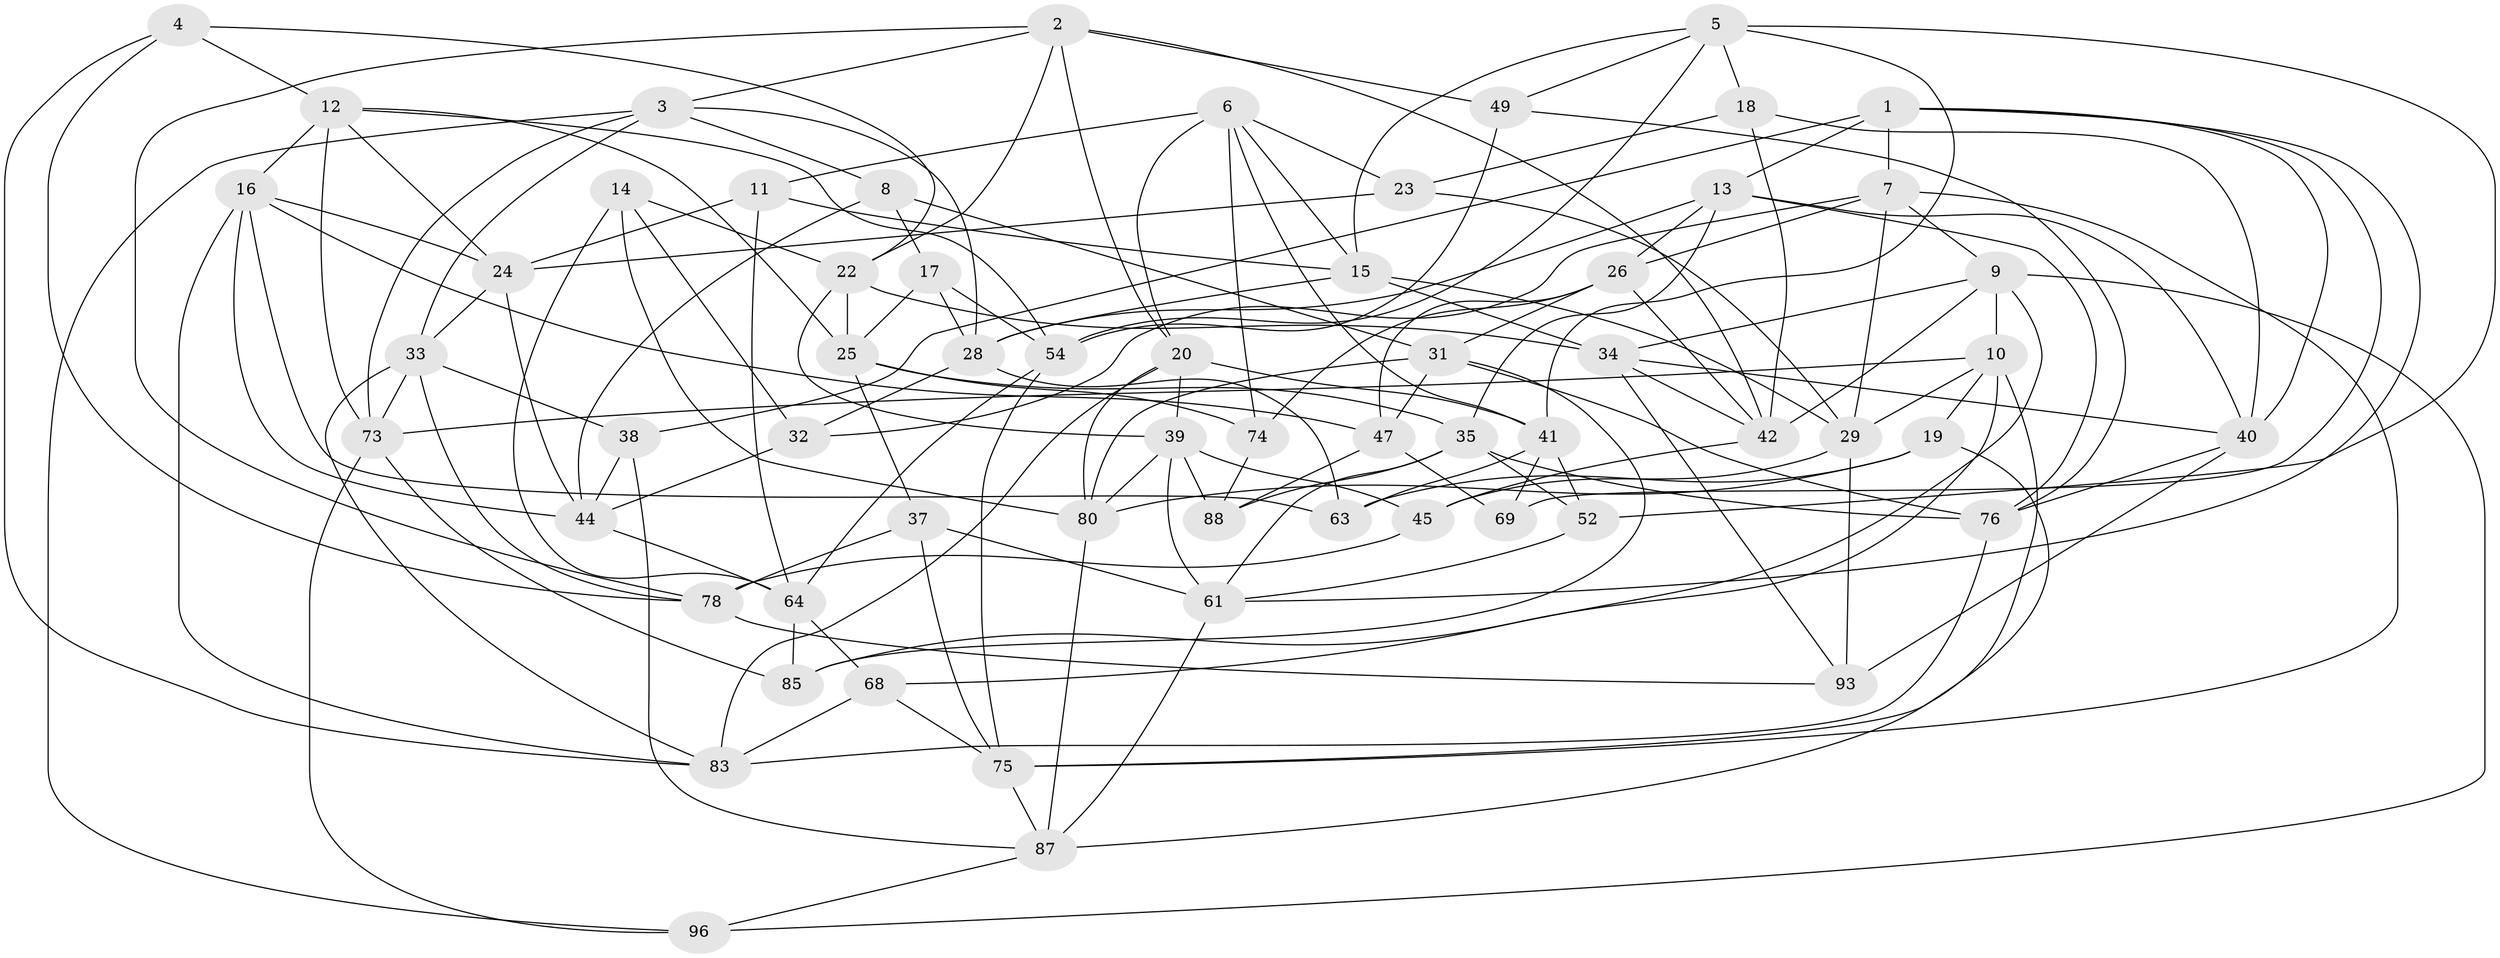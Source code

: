 // original degree distribution, {4: 1.0}
// Generated by graph-tools (version 1.1) at 2025/39/02/21/25 10:39:01]
// undirected, 61 vertices, 160 edges
graph export_dot {
graph [start="1"]
  node [color=gray90,style=filled];
  1 [super="+30"];
  2 [super="+36"];
  3 [super="+79"];
  4;
  5 [super="+95"];
  6 [super="+27"];
  7 [super="+56"];
  8;
  9 [super="+53"];
  10 [super="+48"];
  11;
  12 [super="+84"];
  13 [super="+77"];
  14;
  15 [super="+21"];
  16 [super="+50"];
  17;
  18;
  19;
  20 [super="+60"];
  22 [super="+89"];
  23;
  24 [super="+43"];
  25 [super="+67"];
  26 [super="+62"];
  28 [super="+70"];
  29 [super="+98"];
  31 [super="+51"];
  32;
  33 [super="+66"];
  34 [super="+65"];
  35 [super="+58"];
  37;
  38;
  39 [super="+46"];
  40 [super="+59"];
  41 [super="+72"];
  42 [super="+57"];
  44 [super="+71"];
  45;
  47 [super="+55"];
  49;
  52;
  54 [super="+82"];
  61 [super="+97"];
  63;
  64 [super="+94"];
  68;
  69;
  73 [super="+86"];
  74;
  75 [super="+81"];
  76 [super="+90"];
  78 [super="+91"];
  80 [super="+100"];
  83 [super="+99"];
  85;
  87 [super="+92"];
  88;
  93;
  96;
  1 -- 38;
  1 -- 40;
  1 -- 61;
  1 -- 69;
  1 -- 13;
  1 -- 7;
  2 -- 78;
  2 -- 49;
  2 -- 3;
  2 -- 22;
  2 -- 42;
  2 -- 20;
  3 -- 8;
  3 -- 28;
  3 -- 96;
  3 -- 73;
  3 -- 33;
  4 -- 83;
  4 -- 78;
  4 -- 12;
  4 -- 22;
  5 -- 41;
  5 -- 52;
  5 -- 54;
  5 -- 49;
  5 -- 18;
  5 -- 15;
  6 -- 23;
  6 -- 74;
  6 -- 11;
  6 -- 15;
  6 -- 41;
  6 -- 20;
  7 -- 29;
  7 -- 75;
  7 -- 9;
  7 -- 32;
  7 -- 26;
  8 -- 44;
  8 -- 31;
  8 -- 17;
  9 -- 85;
  9 -- 96;
  9 -- 42;
  9 -- 10;
  9 -- 34;
  10 -- 68;
  10 -- 19;
  10 -- 75;
  10 -- 29;
  10 -- 73;
  11 -- 15;
  11 -- 64;
  11 -- 24;
  12 -- 73;
  12 -- 25;
  12 -- 54;
  12 -- 24;
  12 -- 16;
  13 -- 40;
  13 -- 28;
  13 -- 35;
  13 -- 76;
  13 -- 26;
  14 -- 32;
  14 -- 22;
  14 -- 80;
  14 -- 64;
  15 -- 28;
  15 -- 34;
  15 -- 29;
  16 -- 44;
  16 -- 63;
  16 -- 83;
  16 -- 24;
  16 -- 47;
  17 -- 54;
  17 -- 25;
  17 -- 28;
  18 -- 42;
  18 -- 23;
  18 -- 40;
  19 -- 87;
  19 -- 63;
  19 -- 80;
  20 -- 41;
  20 -- 80;
  20 -- 83;
  20 -- 39;
  22 -- 25;
  22 -- 34;
  22 -- 39;
  23 -- 24;
  23 -- 29;
  24 -- 44;
  24 -- 33;
  25 -- 37;
  25 -- 74;
  25 -- 35;
  26 -- 31;
  26 -- 74;
  26 -- 42;
  26 -- 47;
  28 -- 32;
  28 -- 63;
  29 -- 93;
  29 -- 45;
  31 -- 76;
  31 -- 80;
  31 -- 85;
  31 -- 47;
  32 -- 44;
  33 -- 38;
  33 -- 78;
  33 -- 83;
  33 -- 73;
  34 -- 93;
  34 -- 40;
  34 -- 42;
  35 -- 52;
  35 -- 61;
  35 -- 88;
  35 -- 76;
  37 -- 61;
  37 -- 75;
  37 -- 78;
  38 -- 44;
  38 -- 87;
  39 -- 45;
  39 -- 88;
  39 -- 80;
  39 -- 61;
  40 -- 93;
  40 -- 76;
  41 -- 52;
  41 -- 69;
  41 -- 63;
  42 -- 45;
  44 -- 64;
  45 -- 78;
  47 -- 69 [weight=2];
  47 -- 88;
  49 -- 76;
  49 -- 54;
  52 -- 61;
  54 -- 64;
  54 -- 75;
  61 -- 87;
  64 -- 85;
  64 -- 68;
  68 -- 75;
  68 -- 83;
  73 -- 96;
  73 -- 85;
  74 -- 88;
  75 -- 87;
  76 -- 83;
  78 -- 93;
  80 -- 87;
  87 -- 96;
}
